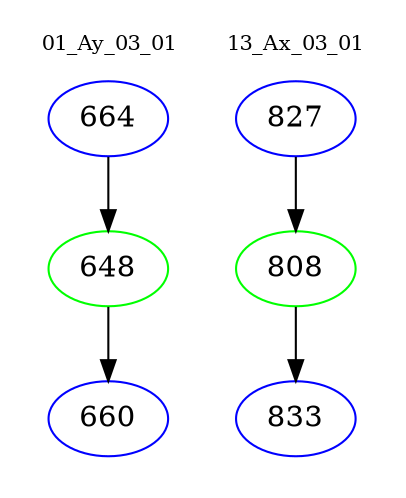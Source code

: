 digraph{
subgraph cluster_0 {
color = white
label = "01_Ay_03_01";
fontsize=10;
T0_664 [label="664", color="blue"]
T0_664 -> T0_648 [color="black"]
T0_648 [label="648", color="green"]
T0_648 -> T0_660 [color="black"]
T0_660 [label="660", color="blue"]
}
subgraph cluster_1 {
color = white
label = "13_Ax_03_01";
fontsize=10;
T1_827 [label="827", color="blue"]
T1_827 -> T1_808 [color="black"]
T1_808 [label="808", color="green"]
T1_808 -> T1_833 [color="black"]
T1_833 [label="833", color="blue"]
}
}
